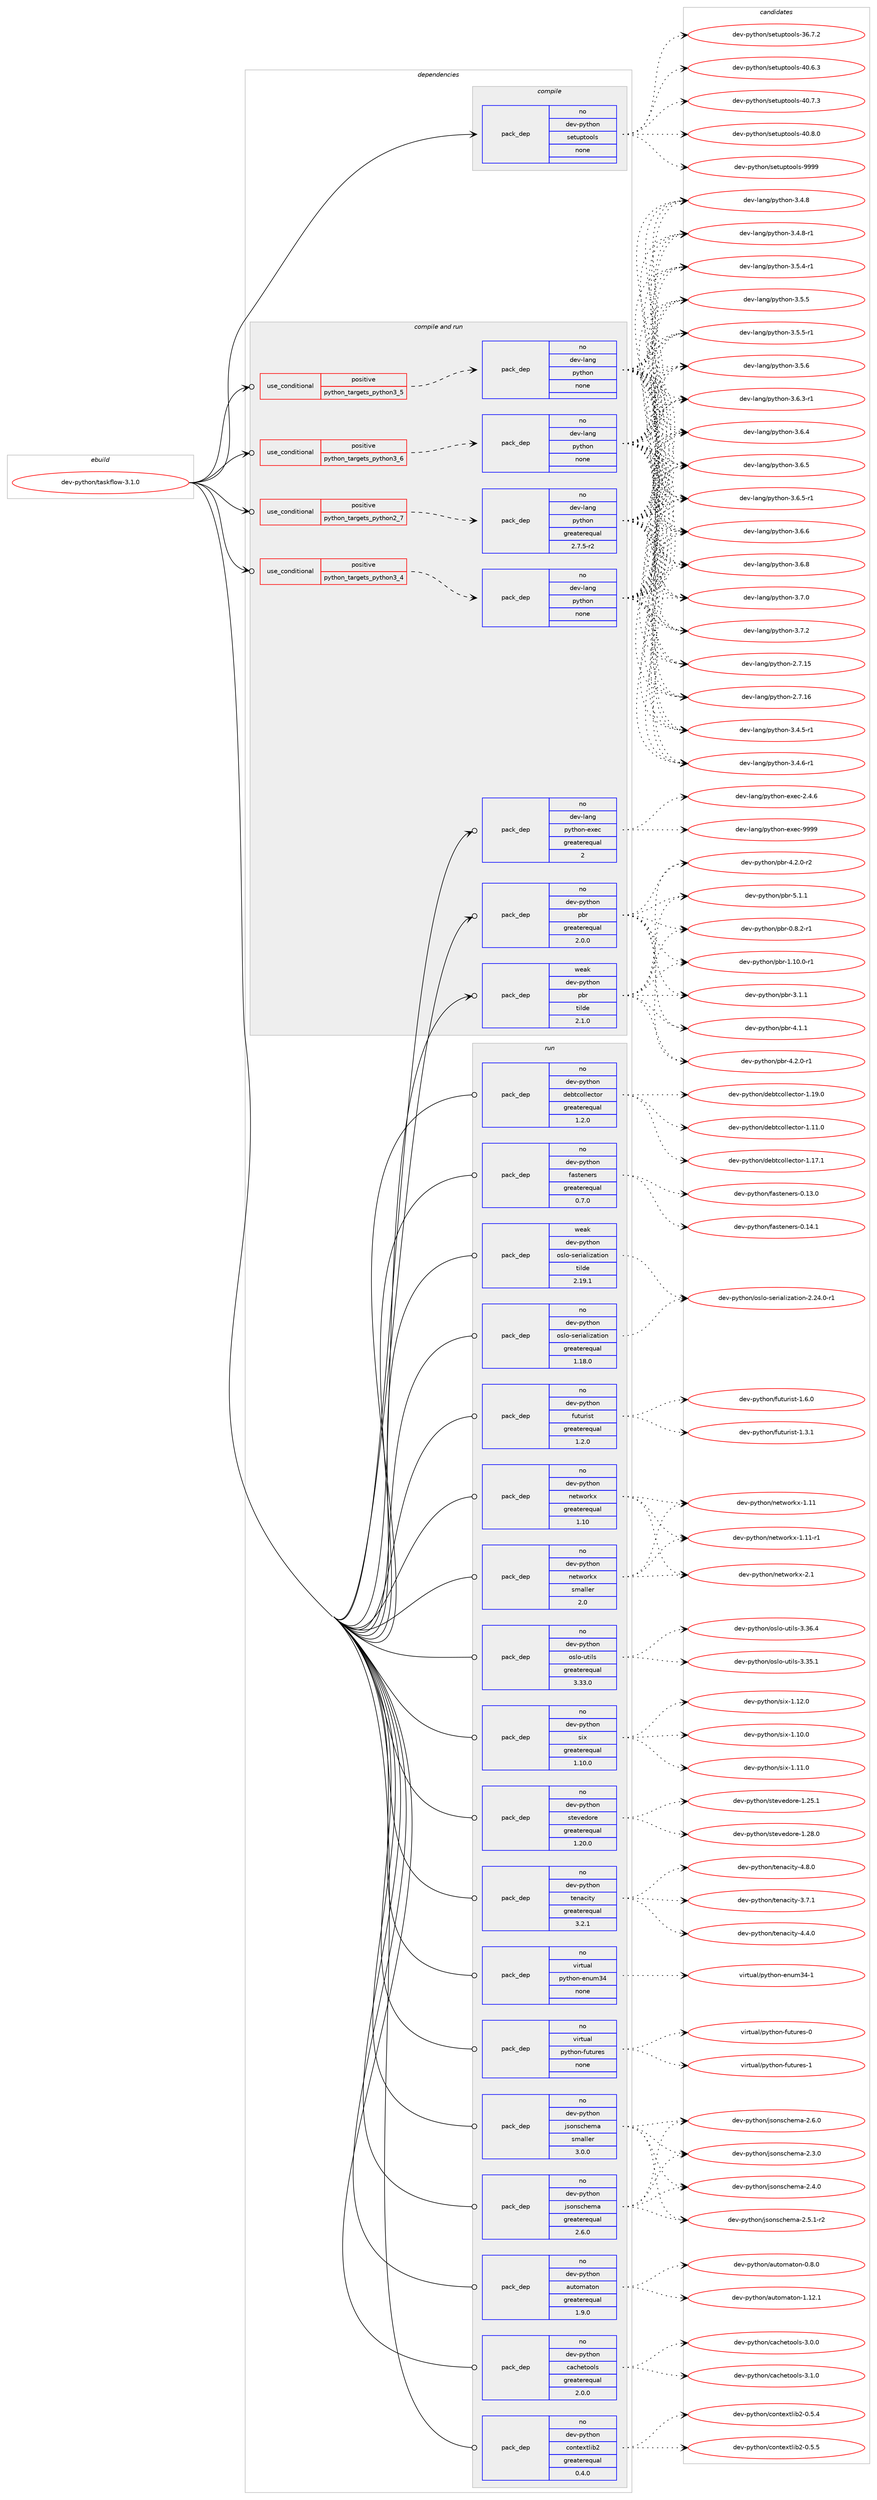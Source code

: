digraph prolog {

# *************
# Graph options
# *************

newrank=true;
concentrate=true;
compound=true;
graph [rankdir=LR,fontname=Helvetica,fontsize=10,ranksep=1.5];#, ranksep=2.5, nodesep=0.2];
edge  [arrowhead=vee];
node  [fontname=Helvetica,fontsize=10];

# **********
# The ebuild
# **********

subgraph cluster_leftcol {
color=gray;
rank=same;
label=<<i>ebuild</i>>;
id [label="dev-python/taskflow-3.1.0", color=red, width=4, href="../dev-python/taskflow-3.1.0.svg"];
}

# ****************
# The dependencies
# ****************

subgraph cluster_midcol {
color=gray;
label=<<i>dependencies</i>>;
subgraph cluster_compile {
fillcolor="#eeeeee";
style=filled;
label=<<i>compile</i>>;
subgraph pack1035110 {
dependency1444051 [label=<<TABLE BORDER="0" CELLBORDER="1" CELLSPACING="0" CELLPADDING="4" WIDTH="220"><TR><TD ROWSPAN="6" CELLPADDING="30">pack_dep</TD></TR><TR><TD WIDTH="110">no</TD></TR><TR><TD>dev-python</TD></TR><TR><TD>setuptools</TD></TR><TR><TD>none</TD></TR><TR><TD></TD></TR></TABLE>>, shape=none, color=blue];
}
id:e -> dependency1444051:w [weight=20,style="solid",arrowhead="vee"];
}
subgraph cluster_compileandrun {
fillcolor="#eeeeee";
style=filled;
label=<<i>compile and run</i>>;
subgraph cond385578 {
dependency1444052 [label=<<TABLE BORDER="0" CELLBORDER="1" CELLSPACING="0" CELLPADDING="4"><TR><TD ROWSPAN="3" CELLPADDING="10">use_conditional</TD></TR><TR><TD>positive</TD></TR><TR><TD>python_targets_python2_7</TD></TR></TABLE>>, shape=none, color=red];
subgraph pack1035111 {
dependency1444053 [label=<<TABLE BORDER="0" CELLBORDER="1" CELLSPACING="0" CELLPADDING="4" WIDTH="220"><TR><TD ROWSPAN="6" CELLPADDING="30">pack_dep</TD></TR><TR><TD WIDTH="110">no</TD></TR><TR><TD>dev-lang</TD></TR><TR><TD>python</TD></TR><TR><TD>greaterequal</TD></TR><TR><TD>2.7.5-r2</TD></TR></TABLE>>, shape=none, color=blue];
}
dependency1444052:e -> dependency1444053:w [weight=20,style="dashed",arrowhead="vee"];
}
id:e -> dependency1444052:w [weight=20,style="solid",arrowhead="odotvee"];
subgraph cond385579 {
dependency1444054 [label=<<TABLE BORDER="0" CELLBORDER="1" CELLSPACING="0" CELLPADDING="4"><TR><TD ROWSPAN="3" CELLPADDING="10">use_conditional</TD></TR><TR><TD>positive</TD></TR><TR><TD>python_targets_python3_4</TD></TR></TABLE>>, shape=none, color=red];
subgraph pack1035112 {
dependency1444055 [label=<<TABLE BORDER="0" CELLBORDER="1" CELLSPACING="0" CELLPADDING="4" WIDTH="220"><TR><TD ROWSPAN="6" CELLPADDING="30">pack_dep</TD></TR><TR><TD WIDTH="110">no</TD></TR><TR><TD>dev-lang</TD></TR><TR><TD>python</TD></TR><TR><TD>none</TD></TR><TR><TD></TD></TR></TABLE>>, shape=none, color=blue];
}
dependency1444054:e -> dependency1444055:w [weight=20,style="dashed",arrowhead="vee"];
}
id:e -> dependency1444054:w [weight=20,style="solid",arrowhead="odotvee"];
subgraph cond385580 {
dependency1444056 [label=<<TABLE BORDER="0" CELLBORDER="1" CELLSPACING="0" CELLPADDING="4"><TR><TD ROWSPAN="3" CELLPADDING="10">use_conditional</TD></TR><TR><TD>positive</TD></TR><TR><TD>python_targets_python3_5</TD></TR></TABLE>>, shape=none, color=red];
subgraph pack1035113 {
dependency1444057 [label=<<TABLE BORDER="0" CELLBORDER="1" CELLSPACING="0" CELLPADDING="4" WIDTH="220"><TR><TD ROWSPAN="6" CELLPADDING="30">pack_dep</TD></TR><TR><TD WIDTH="110">no</TD></TR><TR><TD>dev-lang</TD></TR><TR><TD>python</TD></TR><TR><TD>none</TD></TR><TR><TD></TD></TR></TABLE>>, shape=none, color=blue];
}
dependency1444056:e -> dependency1444057:w [weight=20,style="dashed",arrowhead="vee"];
}
id:e -> dependency1444056:w [weight=20,style="solid",arrowhead="odotvee"];
subgraph cond385581 {
dependency1444058 [label=<<TABLE BORDER="0" CELLBORDER="1" CELLSPACING="0" CELLPADDING="4"><TR><TD ROWSPAN="3" CELLPADDING="10">use_conditional</TD></TR><TR><TD>positive</TD></TR><TR><TD>python_targets_python3_6</TD></TR></TABLE>>, shape=none, color=red];
subgraph pack1035114 {
dependency1444059 [label=<<TABLE BORDER="0" CELLBORDER="1" CELLSPACING="0" CELLPADDING="4" WIDTH="220"><TR><TD ROWSPAN="6" CELLPADDING="30">pack_dep</TD></TR><TR><TD WIDTH="110">no</TD></TR><TR><TD>dev-lang</TD></TR><TR><TD>python</TD></TR><TR><TD>none</TD></TR><TR><TD></TD></TR></TABLE>>, shape=none, color=blue];
}
dependency1444058:e -> dependency1444059:w [weight=20,style="dashed",arrowhead="vee"];
}
id:e -> dependency1444058:w [weight=20,style="solid",arrowhead="odotvee"];
subgraph pack1035115 {
dependency1444060 [label=<<TABLE BORDER="0" CELLBORDER="1" CELLSPACING="0" CELLPADDING="4" WIDTH="220"><TR><TD ROWSPAN="6" CELLPADDING="30">pack_dep</TD></TR><TR><TD WIDTH="110">no</TD></TR><TR><TD>dev-lang</TD></TR><TR><TD>python-exec</TD></TR><TR><TD>greaterequal</TD></TR><TR><TD>2</TD></TR></TABLE>>, shape=none, color=blue];
}
id:e -> dependency1444060:w [weight=20,style="solid",arrowhead="odotvee"];
subgraph pack1035116 {
dependency1444061 [label=<<TABLE BORDER="0" CELLBORDER="1" CELLSPACING="0" CELLPADDING="4" WIDTH="220"><TR><TD ROWSPAN="6" CELLPADDING="30">pack_dep</TD></TR><TR><TD WIDTH="110">no</TD></TR><TR><TD>dev-python</TD></TR><TR><TD>pbr</TD></TR><TR><TD>greaterequal</TD></TR><TR><TD>2.0.0</TD></TR></TABLE>>, shape=none, color=blue];
}
id:e -> dependency1444061:w [weight=20,style="solid",arrowhead="odotvee"];
subgraph pack1035117 {
dependency1444062 [label=<<TABLE BORDER="0" CELLBORDER="1" CELLSPACING="0" CELLPADDING="4" WIDTH="220"><TR><TD ROWSPAN="6" CELLPADDING="30">pack_dep</TD></TR><TR><TD WIDTH="110">weak</TD></TR><TR><TD>dev-python</TD></TR><TR><TD>pbr</TD></TR><TR><TD>tilde</TD></TR><TR><TD>2.1.0</TD></TR></TABLE>>, shape=none, color=blue];
}
id:e -> dependency1444062:w [weight=20,style="solid",arrowhead="odotvee"];
}
subgraph cluster_run {
fillcolor="#eeeeee";
style=filled;
label=<<i>run</i>>;
subgraph pack1035118 {
dependency1444063 [label=<<TABLE BORDER="0" CELLBORDER="1" CELLSPACING="0" CELLPADDING="4" WIDTH="220"><TR><TD ROWSPAN="6" CELLPADDING="30">pack_dep</TD></TR><TR><TD WIDTH="110">no</TD></TR><TR><TD>dev-python</TD></TR><TR><TD>automaton</TD></TR><TR><TD>greaterequal</TD></TR><TR><TD>1.9.0</TD></TR></TABLE>>, shape=none, color=blue];
}
id:e -> dependency1444063:w [weight=20,style="solid",arrowhead="odot"];
subgraph pack1035119 {
dependency1444064 [label=<<TABLE BORDER="0" CELLBORDER="1" CELLSPACING="0" CELLPADDING="4" WIDTH="220"><TR><TD ROWSPAN="6" CELLPADDING="30">pack_dep</TD></TR><TR><TD WIDTH="110">no</TD></TR><TR><TD>dev-python</TD></TR><TR><TD>cachetools</TD></TR><TR><TD>greaterequal</TD></TR><TR><TD>2.0.0</TD></TR></TABLE>>, shape=none, color=blue];
}
id:e -> dependency1444064:w [weight=20,style="solid",arrowhead="odot"];
subgraph pack1035120 {
dependency1444065 [label=<<TABLE BORDER="0" CELLBORDER="1" CELLSPACING="0" CELLPADDING="4" WIDTH="220"><TR><TD ROWSPAN="6" CELLPADDING="30">pack_dep</TD></TR><TR><TD WIDTH="110">no</TD></TR><TR><TD>dev-python</TD></TR><TR><TD>contextlib2</TD></TR><TR><TD>greaterequal</TD></TR><TR><TD>0.4.0</TD></TR></TABLE>>, shape=none, color=blue];
}
id:e -> dependency1444065:w [weight=20,style="solid",arrowhead="odot"];
subgraph pack1035121 {
dependency1444066 [label=<<TABLE BORDER="0" CELLBORDER="1" CELLSPACING="0" CELLPADDING="4" WIDTH="220"><TR><TD ROWSPAN="6" CELLPADDING="30">pack_dep</TD></TR><TR><TD WIDTH="110">no</TD></TR><TR><TD>dev-python</TD></TR><TR><TD>debtcollector</TD></TR><TR><TD>greaterequal</TD></TR><TR><TD>1.2.0</TD></TR></TABLE>>, shape=none, color=blue];
}
id:e -> dependency1444066:w [weight=20,style="solid",arrowhead="odot"];
subgraph pack1035122 {
dependency1444067 [label=<<TABLE BORDER="0" CELLBORDER="1" CELLSPACING="0" CELLPADDING="4" WIDTH="220"><TR><TD ROWSPAN="6" CELLPADDING="30">pack_dep</TD></TR><TR><TD WIDTH="110">no</TD></TR><TR><TD>dev-python</TD></TR><TR><TD>fasteners</TD></TR><TR><TD>greaterequal</TD></TR><TR><TD>0.7.0</TD></TR></TABLE>>, shape=none, color=blue];
}
id:e -> dependency1444067:w [weight=20,style="solid",arrowhead="odot"];
subgraph pack1035123 {
dependency1444068 [label=<<TABLE BORDER="0" CELLBORDER="1" CELLSPACING="0" CELLPADDING="4" WIDTH="220"><TR><TD ROWSPAN="6" CELLPADDING="30">pack_dep</TD></TR><TR><TD WIDTH="110">no</TD></TR><TR><TD>dev-python</TD></TR><TR><TD>futurist</TD></TR><TR><TD>greaterequal</TD></TR><TR><TD>1.2.0</TD></TR></TABLE>>, shape=none, color=blue];
}
id:e -> dependency1444068:w [weight=20,style="solid",arrowhead="odot"];
subgraph pack1035124 {
dependency1444069 [label=<<TABLE BORDER="0" CELLBORDER="1" CELLSPACING="0" CELLPADDING="4" WIDTH="220"><TR><TD ROWSPAN="6" CELLPADDING="30">pack_dep</TD></TR><TR><TD WIDTH="110">no</TD></TR><TR><TD>dev-python</TD></TR><TR><TD>jsonschema</TD></TR><TR><TD>greaterequal</TD></TR><TR><TD>2.6.0</TD></TR></TABLE>>, shape=none, color=blue];
}
id:e -> dependency1444069:w [weight=20,style="solid",arrowhead="odot"];
subgraph pack1035125 {
dependency1444070 [label=<<TABLE BORDER="0" CELLBORDER="1" CELLSPACING="0" CELLPADDING="4" WIDTH="220"><TR><TD ROWSPAN="6" CELLPADDING="30">pack_dep</TD></TR><TR><TD WIDTH="110">no</TD></TR><TR><TD>dev-python</TD></TR><TR><TD>jsonschema</TD></TR><TR><TD>smaller</TD></TR><TR><TD>3.0.0</TD></TR></TABLE>>, shape=none, color=blue];
}
id:e -> dependency1444070:w [weight=20,style="solid",arrowhead="odot"];
subgraph pack1035126 {
dependency1444071 [label=<<TABLE BORDER="0" CELLBORDER="1" CELLSPACING="0" CELLPADDING="4" WIDTH="220"><TR><TD ROWSPAN="6" CELLPADDING="30">pack_dep</TD></TR><TR><TD WIDTH="110">no</TD></TR><TR><TD>dev-python</TD></TR><TR><TD>networkx</TD></TR><TR><TD>greaterequal</TD></TR><TR><TD>1.10</TD></TR></TABLE>>, shape=none, color=blue];
}
id:e -> dependency1444071:w [weight=20,style="solid",arrowhead="odot"];
subgraph pack1035127 {
dependency1444072 [label=<<TABLE BORDER="0" CELLBORDER="1" CELLSPACING="0" CELLPADDING="4" WIDTH="220"><TR><TD ROWSPAN="6" CELLPADDING="30">pack_dep</TD></TR><TR><TD WIDTH="110">no</TD></TR><TR><TD>dev-python</TD></TR><TR><TD>networkx</TD></TR><TR><TD>smaller</TD></TR><TR><TD>2.0</TD></TR></TABLE>>, shape=none, color=blue];
}
id:e -> dependency1444072:w [weight=20,style="solid",arrowhead="odot"];
subgraph pack1035128 {
dependency1444073 [label=<<TABLE BORDER="0" CELLBORDER="1" CELLSPACING="0" CELLPADDING="4" WIDTH="220"><TR><TD ROWSPAN="6" CELLPADDING="30">pack_dep</TD></TR><TR><TD WIDTH="110">no</TD></TR><TR><TD>dev-python</TD></TR><TR><TD>oslo-serialization</TD></TR><TR><TD>greaterequal</TD></TR><TR><TD>1.18.0</TD></TR></TABLE>>, shape=none, color=blue];
}
id:e -> dependency1444073:w [weight=20,style="solid",arrowhead="odot"];
subgraph pack1035129 {
dependency1444074 [label=<<TABLE BORDER="0" CELLBORDER="1" CELLSPACING="0" CELLPADDING="4" WIDTH="220"><TR><TD ROWSPAN="6" CELLPADDING="30">pack_dep</TD></TR><TR><TD WIDTH="110">no</TD></TR><TR><TD>dev-python</TD></TR><TR><TD>oslo-utils</TD></TR><TR><TD>greaterequal</TD></TR><TR><TD>3.33.0</TD></TR></TABLE>>, shape=none, color=blue];
}
id:e -> dependency1444074:w [weight=20,style="solid",arrowhead="odot"];
subgraph pack1035130 {
dependency1444075 [label=<<TABLE BORDER="0" CELLBORDER="1" CELLSPACING="0" CELLPADDING="4" WIDTH="220"><TR><TD ROWSPAN="6" CELLPADDING="30">pack_dep</TD></TR><TR><TD WIDTH="110">no</TD></TR><TR><TD>dev-python</TD></TR><TR><TD>six</TD></TR><TR><TD>greaterequal</TD></TR><TR><TD>1.10.0</TD></TR></TABLE>>, shape=none, color=blue];
}
id:e -> dependency1444075:w [weight=20,style="solid",arrowhead="odot"];
subgraph pack1035131 {
dependency1444076 [label=<<TABLE BORDER="0" CELLBORDER="1" CELLSPACING="0" CELLPADDING="4" WIDTH="220"><TR><TD ROWSPAN="6" CELLPADDING="30">pack_dep</TD></TR><TR><TD WIDTH="110">no</TD></TR><TR><TD>dev-python</TD></TR><TR><TD>stevedore</TD></TR><TR><TD>greaterequal</TD></TR><TR><TD>1.20.0</TD></TR></TABLE>>, shape=none, color=blue];
}
id:e -> dependency1444076:w [weight=20,style="solid",arrowhead="odot"];
subgraph pack1035132 {
dependency1444077 [label=<<TABLE BORDER="0" CELLBORDER="1" CELLSPACING="0" CELLPADDING="4" WIDTH="220"><TR><TD ROWSPAN="6" CELLPADDING="30">pack_dep</TD></TR><TR><TD WIDTH="110">no</TD></TR><TR><TD>dev-python</TD></TR><TR><TD>tenacity</TD></TR><TR><TD>greaterequal</TD></TR><TR><TD>3.2.1</TD></TR></TABLE>>, shape=none, color=blue];
}
id:e -> dependency1444077:w [weight=20,style="solid",arrowhead="odot"];
subgraph pack1035133 {
dependency1444078 [label=<<TABLE BORDER="0" CELLBORDER="1" CELLSPACING="0" CELLPADDING="4" WIDTH="220"><TR><TD ROWSPAN="6" CELLPADDING="30">pack_dep</TD></TR><TR><TD WIDTH="110">no</TD></TR><TR><TD>virtual</TD></TR><TR><TD>python-enum34</TD></TR><TR><TD>none</TD></TR><TR><TD></TD></TR></TABLE>>, shape=none, color=blue];
}
id:e -> dependency1444078:w [weight=20,style="solid",arrowhead="odot"];
subgraph pack1035134 {
dependency1444079 [label=<<TABLE BORDER="0" CELLBORDER="1" CELLSPACING="0" CELLPADDING="4" WIDTH="220"><TR><TD ROWSPAN="6" CELLPADDING="30">pack_dep</TD></TR><TR><TD WIDTH="110">no</TD></TR><TR><TD>virtual</TD></TR><TR><TD>python-futures</TD></TR><TR><TD>none</TD></TR><TR><TD></TD></TR></TABLE>>, shape=none, color=blue];
}
id:e -> dependency1444079:w [weight=20,style="solid",arrowhead="odot"];
subgraph pack1035135 {
dependency1444080 [label=<<TABLE BORDER="0" CELLBORDER="1" CELLSPACING="0" CELLPADDING="4" WIDTH="220"><TR><TD ROWSPAN="6" CELLPADDING="30">pack_dep</TD></TR><TR><TD WIDTH="110">weak</TD></TR><TR><TD>dev-python</TD></TR><TR><TD>oslo-serialization</TD></TR><TR><TD>tilde</TD></TR><TR><TD>2.19.1</TD></TR></TABLE>>, shape=none, color=blue];
}
id:e -> dependency1444080:w [weight=20,style="solid",arrowhead="odot"];
}
}

# **************
# The candidates
# **************

subgraph cluster_choices {
rank=same;
color=gray;
label=<<i>candidates</i>>;

subgraph choice1035110 {
color=black;
nodesep=1;
choice100101118451121211161041111104711510111611711211611111110811545515446554650 [label="dev-python/setuptools-36.7.2", color=red, width=4,href="../dev-python/setuptools-36.7.2.svg"];
choice100101118451121211161041111104711510111611711211611111110811545524846544651 [label="dev-python/setuptools-40.6.3", color=red, width=4,href="../dev-python/setuptools-40.6.3.svg"];
choice100101118451121211161041111104711510111611711211611111110811545524846554651 [label="dev-python/setuptools-40.7.3", color=red, width=4,href="../dev-python/setuptools-40.7.3.svg"];
choice100101118451121211161041111104711510111611711211611111110811545524846564648 [label="dev-python/setuptools-40.8.0", color=red, width=4,href="../dev-python/setuptools-40.8.0.svg"];
choice10010111845112121116104111110471151011161171121161111111081154557575757 [label="dev-python/setuptools-9999", color=red, width=4,href="../dev-python/setuptools-9999.svg"];
dependency1444051:e -> choice100101118451121211161041111104711510111611711211611111110811545515446554650:w [style=dotted,weight="100"];
dependency1444051:e -> choice100101118451121211161041111104711510111611711211611111110811545524846544651:w [style=dotted,weight="100"];
dependency1444051:e -> choice100101118451121211161041111104711510111611711211611111110811545524846554651:w [style=dotted,weight="100"];
dependency1444051:e -> choice100101118451121211161041111104711510111611711211611111110811545524846564648:w [style=dotted,weight="100"];
dependency1444051:e -> choice10010111845112121116104111110471151011161171121161111111081154557575757:w [style=dotted,weight="100"];
}
subgraph choice1035111 {
color=black;
nodesep=1;
choice10010111845108971101034711212111610411111045504655464953 [label="dev-lang/python-2.7.15", color=red, width=4,href="../dev-lang/python-2.7.15.svg"];
choice10010111845108971101034711212111610411111045504655464954 [label="dev-lang/python-2.7.16", color=red, width=4,href="../dev-lang/python-2.7.16.svg"];
choice1001011184510897110103471121211161041111104551465246534511449 [label="dev-lang/python-3.4.5-r1", color=red, width=4,href="../dev-lang/python-3.4.5-r1.svg"];
choice1001011184510897110103471121211161041111104551465246544511449 [label="dev-lang/python-3.4.6-r1", color=red, width=4,href="../dev-lang/python-3.4.6-r1.svg"];
choice100101118451089711010347112121116104111110455146524656 [label="dev-lang/python-3.4.8", color=red, width=4,href="../dev-lang/python-3.4.8.svg"];
choice1001011184510897110103471121211161041111104551465246564511449 [label="dev-lang/python-3.4.8-r1", color=red, width=4,href="../dev-lang/python-3.4.8-r1.svg"];
choice1001011184510897110103471121211161041111104551465346524511449 [label="dev-lang/python-3.5.4-r1", color=red, width=4,href="../dev-lang/python-3.5.4-r1.svg"];
choice100101118451089711010347112121116104111110455146534653 [label="dev-lang/python-3.5.5", color=red, width=4,href="../dev-lang/python-3.5.5.svg"];
choice1001011184510897110103471121211161041111104551465346534511449 [label="dev-lang/python-3.5.5-r1", color=red, width=4,href="../dev-lang/python-3.5.5-r1.svg"];
choice100101118451089711010347112121116104111110455146534654 [label="dev-lang/python-3.5.6", color=red, width=4,href="../dev-lang/python-3.5.6.svg"];
choice1001011184510897110103471121211161041111104551465446514511449 [label="dev-lang/python-3.6.3-r1", color=red, width=4,href="../dev-lang/python-3.6.3-r1.svg"];
choice100101118451089711010347112121116104111110455146544652 [label="dev-lang/python-3.6.4", color=red, width=4,href="../dev-lang/python-3.6.4.svg"];
choice100101118451089711010347112121116104111110455146544653 [label="dev-lang/python-3.6.5", color=red, width=4,href="../dev-lang/python-3.6.5.svg"];
choice1001011184510897110103471121211161041111104551465446534511449 [label="dev-lang/python-3.6.5-r1", color=red, width=4,href="../dev-lang/python-3.6.5-r1.svg"];
choice100101118451089711010347112121116104111110455146544654 [label="dev-lang/python-3.6.6", color=red, width=4,href="../dev-lang/python-3.6.6.svg"];
choice100101118451089711010347112121116104111110455146544656 [label="dev-lang/python-3.6.8", color=red, width=4,href="../dev-lang/python-3.6.8.svg"];
choice100101118451089711010347112121116104111110455146554648 [label="dev-lang/python-3.7.0", color=red, width=4,href="../dev-lang/python-3.7.0.svg"];
choice100101118451089711010347112121116104111110455146554650 [label="dev-lang/python-3.7.2", color=red, width=4,href="../dev-lang/python-3.7.2.svg"];
dependency1444053:e -> choice10010111845108971101034711212111610411111045504655464953:w [style=dotted,weight="100"];
dependency1444053:e -> choice10010111845108971101034711212111610411111045504655464954:w [style=dotted,weight="100"];
dependency1444053:e -> choice1001011184510897110103471121211161041111104551465246534511449:w [style=dotted,weight="100"];
dependency1444053:e -> choice1001011184510897110103471121211161041111104551465246544511449:w [style=dotted,weight="100"];
dependency1444053:e -> choice100101118451089711010347112121116104111110455146524656:w [style=dotted,weight="100"];
dependency1444053:e -> choice1001011184510897110103471121211161041111104551465246564511449:w [style=dotted,weight="100"];
dependency1444053:e -> choice1001011184510897110103471121211161041111104551465346524511449:w [style=dotted,weight="100"];
dependency1444053:e -> choice100101118451089711010347112121116104111110455146534653:w [style=dotted,weight="100"];
dependency1444053:e -> choice1001011184510897110103471121211161041111104551465346534511449:w [style=dotted,weight="100"];
dependency1444053:e -> choice100101118451089711010347112121116104111110455146534654:w [style=dotted,weight="100"];
dependency1444053:e -> choice1001011184510897110103471121211161041111104551465446514511449:w [style=dotted,weight="100"];
dependency1444053:e -> choice100101118451089711010347112121116104111110455146544652:w [style=dotted,weight="100"];
dependency1444053:e -> choice100101118451089711010347112121116104111110455146544653:w [style=dotted,weight="100"];
dependency1444053:e -> choice1001011184510897110103471121211161041111104551465446534511449:w [style=dotted,weight="100"];
dependency1444053:e -> choice100101118451089711010347112121116104111110455146544654:w [style=dotted,weight="100"];
dependency1444053:e -> choice100101118451089711010347112121116104111110455146544656:w [style=dotted,weight="100"];
dependency1444053:e -> choice100101118451089711010347112121116104111110455146554648:w [style=dotted,weight="100"];
dependency1444053:e -> choice100101118451089711010347112121116104111110455146554650:w [style=dotted,weight="100"];
}
subgraph choice1035112 {
color=black;
nodesep=1;
choice10010111845108971101034711212111610411111045504655464953 [label="dev-lang/python-2.7.15", color=red, width=4,href="../dev-lang/python-2.7.15.svg"];
choice10010111845108971101034711212111610411111045504655464954 [label="dev-lang/python-2.7.16", color=red, width=4,href="../dev-lang/python-2.7.16.svg"];
choice1001011184510897110103471121211161041111104551465246534511449 [label="dev-lang/python-3.4.5-r1", color=red, width=4,href="../dev-lang/python-3.4.5-r1.svg"];
choice1001011184510897110103471121211161041111104551465246544511449 [label="dev-lang/python-3.4.6-r1", color=red, width=4,href="../dev-lang/python-3.4.6-r1.svg"];
choice100101118451089711010347112121116104111110455146524656 [label="dev-lang/python-3.4.8", color=red, width=4,href="../dev-lang/python-3.4.8.svg"];
choice1001011184510897110103471121211161041111104551465246564511449 [label="dev-lang/python-3.4.8-r1", color=red, width=4,href="../dev-lang/python-3.4.8-r1.svg"];
choice1001011184510897110103471121211161041111104551465346524511449 [label="dev-lang/python-3.5.4-r1", color=red, width=4,href="../dev-lang/python-3.5.4-r1.svg"];
choice100101118451089711010347112121116104111110455146534653 [label="dev-lang/python-3.5.5", color=red, width=4,href="../dev-lang/python-3.5.5.svg"];
choice1001011184510897110103471121211161041111104551465346534511449 [label="dev-lang/python-3.5.5-r1", color=red, width=4,href="../dev-lang/python-3.5.5-r1.svg"];
choice100101118451089711010347112121116104111110455146534654 [label="dev-lang/python-3.5.6", color=red, width=4,href="../dev-lang/python-3.5.6.svg"];
choice1001011184510897110103471121211161041111104551465446514511449 [label="dev-lang/python-3.6.3-r1", color=red, width=4,href="../dev-lang/python-3.6.3-r1.svg"];
choice100101118451089711010347112121116104111110455146544652 [label="dev-lang/python-3.6.4", color=red, width=4,href="../dev-lang/python-3.6.4.svg"];
choice100101118451089711010347112121116104111110455146544653 [label="dev-lang/python-3.6.5", color=red, width=4,href="../dev-lang/python-3.6.5.svg"];
choice1001011184510897110103471121211161041111104551465446534511449 [label="dev-lang/python-3.6.5-r1", color=red, width=4,href="../dev-lang/python-3.6.5-r1.svg"];
choice100101118451089711010347112121116104111110455146544654 [label="dev-lang/python-3.6.6", color=red, width=4,href="../dev-lang/python-3.6.6.svg"];
choice100101118451089711010347112121116104111110455146544656 [label="dev-lang/python-3.6.8", color=red, width=4,href="../dev-lang/python-3.6.8.svg"];
choice100101118451089711010347112121116104111110455146554648 [label="dev-lang/python-3.7.0", color=red, width=4,href="../dev-lang/python-3.7.0.svg"];
choice100101118451089711010347112121116104111110455146554650 [label="dev-lang/python-3.7.2", color=red, width=4,href="../dev-lang/python-3.7.2.svg"];
dependency1444055:e -> choice10010111845108971101034711212111610411111045504655464953:w [style=dotted,weight="100"];
dependency1444055:e -> choice10010111845108971101034711212111610411111045504655464954:w [style=dotted,weight="100"];
dependency1444055:e -> choice1001011184510897110103471121211161041111104551465246534511449:w [style=dotted,weight="100"];
dependency1444055:e -> choice1001011184510897110103471121211161041111104551465246544511449:w [style=dotted,weight="100"];
dependency1444055:e -> choice100101118451089711010347112121116104111110455146524656:w [style=dotted,weight="100"];
dependency1444055:e -> choice1001011184510897110103471121211161041111104551465246564511449:w [style=dotted,weight="100"];
dependency1444055:e -> choice1001011184510897110103471121211161041111104551465346524511449:w [style=dotted,weight="100"];
dependency1444055:e -> choice100101118451089711010347112121116104111110455146534653:w [style=dotted,weight="100"];
dependency1444055:e -> choice1001011184510897110103471121211161041111104551465346534511449:w [style=dotted,weight="100"];
dependency1444055:e -> choice100101118451089711010347112121116104111110455146534654:w [style=dotted,weight="100"];
dependency1444055:e -> choice1001011184510897110103471121211161041111104551465446514511449:w [style=dotted,weight="100"];
dependency1444055:e -> choice100101118451089711010347112121116104111110455146544652:w [style=dotted,weight="100"];
dependency1444055:e -> choice100101118451089711010347112121116104111110455146544653:w [style=dotted,weight="100"];
dependency1444055:e -> choice1001011184510897110103471121211161041111104551465446534511449:w [style=dotted,weight="100"];
dependency1444055:e -> choice100101118451089711010347112121116104111110455146544654:w [style=dotted,weight="100"];
dependency1444055:e -> choice100101118451089711010347112121116104111110455146544656:w [style=dotted,weight="100"];
dependency1444055:e -> choice100101118451089711010347112121116104111110455146554648:w [style=dotted,weight="100"];
dependency1444055:e -> choice100101118451089711010347112121116104111110455146554650:w [style=dotted,weight="100"];
}
subgraph choice1035113 {
color=black;
nodesep=1;
choice10010111845108971101034711212111610411111045504655464953 [label="dev-lang/python-2.7.15", color=red, width=4,href="../dev-lang/python-2.7.15.svg"];
choice10010111845108971101034711212111610411111045504655464954 [label="dev-lang/python-2.7.16", color=red, width=4,href="../dev-lang/python-2.7.16.svg"];
choice1001011184510897110103471121211161041111104551465246534511449 [label="dev-lang/python-3.4.5-r1", color=red, width=4,href="../dev-lang/python-3.4.5-r1.svg"];
choice1001011184510897110103471121211161041111104551465246544511449 [label="dev-lang/python-3.4.6-r1", color=red, width=4,href="../dev-lang/python-3.4.6-r1.svg"];
choice100101118451089711010347112121116104111110455146524656 [label="dev-lang/python-3.4.8", color=red, width=4,href="../dev-lang/python-3.4.8.svg"];
choice1001011184510897110103471121211161041111104551465246564511449 [label="dev-lang/python-3.4.8-r1", color=red, width=4,href="../dev-lang/python-3.4.8-r1.svg"];
choice1001011184510897110103471121211161041111104551465346524511449 [label="dev-lang/python-3.5.4-r1", color=red, width=4,href="../dev-lang/python-3.5.4-r1.svg"];
choice100101118451089711010347112121116104111110455146534653 [label="dev-lang/python-3.5.5", color=red, width=4,href="../dev-lang/python-3.5.5.svg"];
choice1001011184510897110103471121211161041111104551465346534511449 [label="dev-lang/python-3.5.5-r1", color=red, width=4,href="../dev-lang/python-3.5.5-r1.svg"];
choice100101118451089711010347112121116104111110455146534654 [label="dev-lang/python-3.5.6", color=red, width=4,href="../dev-lang/python-3.5.6.svg"];
choice1001011184510897110103471121211161041111104551465446514511449 [label="dev-lang/python-3.6.3-r1", color=red, width=4,href="../dev-lang/python-3.6.3-r1.svg"];
choice100101118451089711010347112121116104111110455146544652 [label="dev-lang/python-3.6.4", color=red, width=4,href="../dev-lang/python-3.6.4.svg"];
choice100101118451089711010347112121116104111110455146544653 [label="dev-lang/python-3.6.5", color=red, width=4,href="../dev-lang/python-3.6.5.svg"];
choice1001011184510897110103471121211161041111104551465446534511449 [label="dev-lang/python-3.6.5-r1", color=red, width=4,href="../dev-lang/python-3.6.5-r1.svg"];
choice100101118451089711010347112121116104111110455146544654 [label="dev-lang/python-3.6.6", color=red, width=4,href="../dev-lang/python-3.6.6.svg"];
choice100101118451089711010347112121116104111110455146544656 [label="dev-lang/python-3.6.8", color=red, width=4,href="../dev-lang/python-3.6.8.svg"];
choice100101118451089711010347112121116104111110455146554648 [label="dev-lang/python-3.7.0", color=red, width=4,href="../dev-lang/python-3.7.0.svg"];
choice100101118451089711010347112121116104111110455146554650 [label="dev-lang/python-3.7.2", color=red, width=4,href="../dev-lang/python-3.7.2.svg"];
dependency1444057:e -> choice10010111845108971101034711212111610411111045504655464953:w [style=dotted,weight="100"];
dependency1444057:e -> choice10010111845108971101034711212111610411111045504655464954:w [style=dotted,weight="100"];
dependency1444057:e -> choice1001011184510897110103471121211161041111104551465246534511449:w [style=dotted,weight="100"];
dependency1444057:e -> choice1001011184510897110103471121211161041111104551465246544511449:w [style=dotted,weight="100"];
dependency1444057:e -> choice100101118451089711010347112121116104111110455146524656:w [style=dotted,weight="100"];
dependency1444057:e -> choice1001011184510897110103471121211161041111104551465246564511449:w [style=dotted,weight="100"];
dependency1444057:e -> choice1001011184510897110103471121211161041111104551465346524511449:w [style=dotted,weight="100"];
dependency1444057:e -> choice100101118451089711010347112121116104111110455146534653:w [style=dotted,weight="100"];
dependency1444057:e -> choice1001011184510897110103471121211161041111104551465346534511449:w [style=dotted,weight="100"];
dependency1444057:e -> choice100101118451089711010347112121116104111110455146534654:w [style=dotted,weight="100"];
dependency1444057:e -> choice1001011184510897110103471121211161041111104551465446514511449:w [style=dotted,weight="100"];
dependency1444057:e -> choice100101118451089711010347112121116104111110455146544652:w [style=dotted,weight="100"];
dependency1444057:e -> choice100101118451089711010347112121116104111110455146544653:w [style=dotted,weight="100"];
dependency1444057:e -> choice1001011184510897110103471121211161041111104551465446534511449:w [style=dotted,weight="100"];
dependency1444057:e -> choice100101118451089711010347112121116104111110455146544654:w [style=dotted,weight="100"];
dependency1444057:e -> choice100101118451089711010347112121116104111110455146544656:w [style=dotted,weight="100"];
dependency1444057:e -> choice100101118451089711010347112121116104111110455146554648:w [style=dotted,weight="100"];
dependency1444057:e -> choice100101118451089711010347112121116104111110455146554650:w [style=dotted,weight="100"];
}
subgraph choice1035114 {
color=black;
nodesep=1;
choice10010111845108971101034711212111610411111045504655464953 [label="dev-lang/python-2.7.15", color=red, width=4,href="../dev-lang/python-2.7.15.svg"];
choice10010111845108971101034711212111610411111045504655464954 [label="dev-lang/python-2.7.16", color=red, width=4,href="../dev-lang/python-2.7.16.svg"];
choice1001011184510897110103471121211161041111104551465246534511449 [label="dev-lang/python-3.4.5-r1", color=red, width=4,href="../dev-lang/python-3.4.5-r1.svg"];
choice1001011184510897110103471121211161041111104551465246544511449 [label="dev-lang/python-3.4.6-r1", color=red, width=4,href="../dev-lang/python-3.4.6-r1.svg"];
choice100101118451089711010347112121116104111110455146524656 [label="dev-lang/python-3.4.8", color=red, width=4,href="../dev-lang/python-3.4.8.svg"];
choice1001011184510897110103471121211161041111104551465246564511449 [label="dev-lang/python-3.4.8-r1", color=red, width=4,href="../dev-lang/python-3.4.8-r1.svg"];
choice1001011184510897110103471121211161041111104551465346524511449 [label="dev-lang/python-3.5.4-r1", color=red, width=4,href="../dev-lang/python-3.5.4-r1.svg"];
choice100101118451089711010347112121116104111110455146534653 [label="dev-lang/python-3.5.5", color=red, width=4,href="../dev-lang/python-3.5.5.svg"];
choice1001011184510897110103471121211161041111104551465346534511449 [label="dev-lang/python-3.5.5-r1", color=red, width=4,href="../dev-lang/python-3.5.5-r1.svg"];
choice100101118451089711010347112121116104111110455146534654 [label="dev-lang/python-3.5.6", color=red, width=4,href="../dev-lang/python-3.5.6.svg"];
choice1001011184510897110103471121211161041111104551465446514511449 [label="dev-lang/python-3.6.3-r1", color=red, width=4,href="../dev-lang/python-3.6.3-r1.svg"];
choice100101118451089711010347112121116104111110455146544652 [label="dev-lang/python-3.6.4", color=red, width=4,href="../dev-lang/python-3.6.4.svg"];
choice100101118451089711010347112121116104111110455146544653 [label="dev-lang/python-3.6.5", color=red, width=4,href="../dev-lang/python-3.6.5.svg"];
choice1001011184510897110103471121211161041111104551465446534511449 [label="dev-lang/python-3.6.5-r1", color=red, width=4,href="../dev-lang/python-3.6.5-r1.svg"];
choice100101118451089711010347112121116104111110455146544654 [label="dev-lang/python-3.6.6", color=red, width=4,href="../dev-lang/python-3.6.6.svg"];
choice100101118451089711010347112121116104111110455146544656 [label="dev-lang/python-3.6.8", color=red, width=4,href="../dev-lang/python-3.6.8.svg"];
choice100101118451089711010347112121116104111110455146554648 [label="dev-lang/python-3.7.0", color=red, width=4,href="../dev-lang/python-3.7.0.svg"];
choice100101118451089711010347112121116104111110455146554650 [label="dev-lang/python-3.7.2", color=red, width=4,href="../dev-lang/python-3.7.2.svg"];
dependency1444059:e -> choice10010111845108971101034711212111610411111045504655464953:w [style=dotted,weight="100"];
dependency1444059:e -> choice10010111845108971101034711212111610411111045504655464954:w [style=dotted,weight="100"];
dependency1444059:e -> choice1001011184510897110103471121211161041111104551465246534511449:w [style=dotted,weight="100"];
dependency1444059:e -> choice1001011184510897110103471121211161041111104551465246544511449:w [style=dotted,weight="100"];
dependency1444059:e -> choice100101118451089711010347112121116104111110455146524656:w [style=dotted,weight="100"];
dependency1444059:e -> choice1001011184510897110103471121211161041111104551465246564511449:w [style=dotted,weight="100"];
dependency1444059:e -> choice1001011184510897110103471121211161041111104551465346524511449:w [style=dotted,weight="100"];
dependency1444059:e -> choice100101118451089711010347112121116104111110455146534653:w [style=dotted,weight="100"];
dependency1444059:e -> choice1001011184510897110103471121211161041111104551465346534511449:w [style=dotted,weight="100"];
dependency1444059:e -> choice100101118451089711010347112121116104111110455146534654:w [style=dotted,weight="100"];
dependency1444059:e -> choice1001011184510897110103471121211161041111104551465446514511449:w [style=dotted,weight="100"];
dependency1444059:e -> choice100101118451089711010347112121116104111110455146544652:w [style=dotted,weight="100"];
dependency1444059:e -> choice100101118451089711010347112121116104111110455146544653:w [style=dotted,weight="100"];
dependency1444059:e -> choice1001011184510897110103471121211161041111104551465446534511449:w [style=dotted,weight="100"];
dependency1444059:e -> choice100101118451089711010347112121116104111110455146544654:w [style=dotted,weight="100"];
dependency1444059:e -> choice100101118451089711010347112121116104111110455146544656:w [style=dotted,weight="100"];
dependency1444059:e -> choice100101118451089711010347112121116104111110455146554648:w [style=dotted,weight="100"];
dependency1444059:e -> choice100101118451089711010347112121116104111110455146554650:w [style=dotted,weight="100"];
}
subgraph choice1035115 {
color=black;
nodesep=1;
choice1001011184510897110103471121211161041111104510112010199455046524654 [label="dev-lang/python-exec-2.4.6", color=red, width=4,href="../dev-lang/python-exec-2.4.6.svg"];
choice10010111845108971101034711212111610411111045101120101994557575757 [label="dev-lang/python-exec-9999", color=red, width=4,href="../dev-lang/python-exec-9999.svg"];
dependency1444060:e -> choice1001011184510897110103471121211161041111104510112010199455046524654:w [style=dotted,weight="100"];
dependency1444060:e -> choice10010111845108971101034711212111610411111045101120101994557575757:w [style=dotted,weight="100"];
}
subgraph choice1035116 {
color=black;
nodesep=1;
choice1001011184511212111610411111047112981144548465646504511449 [label="dev-python/pbr-0.8.2-r1", color=red, width=4,href="../dev-python/pbr-0.8.2-r1.svg"];
choice100101118451121211161041111104711298114454946494846484511449 [label="dev-python/pbr-1.10.0-r1", color=red, width=4,href="../dev-python/pbr-1.10.0-r1.svg"];
choice100101118451121211161041111104711298114455146494649 [label="dev-python/pbr-3.1.1", color=red, width=4,href="../dev-python/pbr-3.1.1.svg"];
choice100101118451121211161041111104711298114455246494649 [label="dev-python/pbr-4.1.1", color=red, width=4,href="../dev-python/pbr-4.1.1.svg"];
choice1001011184511212111610411111047112981144552465046484511449 [label="dev-python/pbr-4.2.0-r1", color=red, width=4,href="../dev-python/pbr-4.2.0-r1.svg"];
choice1001011184511212111610411111047112981144552465046484511450 [label="dev-python/pbr-4.2.0-r2", color=red, width=4,href="../dev-python/pbr-4.2.0-r2.svg"];
choice100101118451121211161041111104711298114455346494649 [label="dev-python/pbr-5.1.1", color=red, width=4,href="../dev-python/pbr-5.1.1.svg"];
dependency1444061:e -> choice1001011184511212111610411111047112981144548465646504511449:w [style=dotted,weight="100"];
dependency1444061:e -> choice100101118451121211161041111104711298114454946494846484511449:w [style=dotted,weight="100"];
dependency1444061:e -> choice100101118451121211161041111104711298114455146494649:w [style=dotted,weight="100"];
dependency1444061:e -> choice100101118451121211161041111104711298114455246494649:w [style=dotted,weight="100"];
dependency1444061:e -> choice1001011184511212111610411111047112981144552465046484511449:w [style=dotted,weight="100"];
dependency1444061:e -> choice1001011184511212111610411111047112981144552465046484511450:w [style=dotted,weight="100"];
dependency1444061:e -> choice100101118451121211161041111104711298114455346494649:w [style=dotted,weight="100"];
}
subgraph choice1035117 {
color=black;
nodesep=1;
choice1001011184511212111610411111047112981144548465646504511449 [label="dev-python/pbr-0.8.2-r1", color=red, width=4,href="../dev-python/pbr-0.8.2-r1.svg"];
choice100101118451121211161041111104711298114454946494846484511449 [label="dev-python/pbr-1.10.0-r1", color=red, width=4,href="../dev-python/pbr-1.10.0-r1.svg"];
choice100101118451121211161041111104711298114455146494649 [label="dev-python/pbr-3.1.1", color=red, width=4,href="../dev-python/pbr-3.1.1.svg"];
choice100101118451121211161041111104711298114455246494649 [label="dev-python/pbr-4.1.1", color=red, width=4,href="../dev-python/pbr-4.1.1.svg"];
choice1001011184511212111610411111047112981144552465046484511449 [label="dev-python/pbr-4.2.0-r1", color=red, width=4,href="../dev-python/pbr-4.2.0-r1.svg"];
choice1001011184511212111610411111047112981144552465046484511450 [label="dev-python/pbr-4.2.0-r2", color=red, width=4,href="../dev-python/pbr-4.2.0-r2.svg"];
choice100101118451121211161041111104711298114455346494649 [label="dev-python/pbr-5.1.1", color=red, width=4,href="../dev-python/pbr-5.1.1.svg"];
dependency1444062:e -> choice1001011184511212111610411111047112981144548465646504511449:w [style=dotted,weight="100"];
dependency1444062:e -> choice100101118451121211161041111104711298114454946494846484511449:w [style=dotted,weight="100"];
dependency1444062:e -> choice100101118451121211161041111104711298114455146494649:w [style=dotted,weight="100"];
dependency1444062:e -> choice100101118451121211161041111104711298114455246494649:w [style=dotted,weight="100"];
dependency1444062:e -> choice1001011184511212111610411111047112981144552465046484511449:w [style=dotted,weight="100"];
dependency1444062:e -> choice1001011184511212111610411111047112981144552465046484511450:w [style=dotted,weight="100"];
dependency1444062:e -> choice100101118451121211161041111104711298114455346494649:w [style=dotted,weight="100"];
}
subgraph choice1035118 {
color=black;
nodesep=1;
choice10010111845112121116104111110479711711611110997116111110454846564648 [label="dev-python/automaton-0.8.0", color=red, width=4,href="../dev-python/automaton-0.8.0.svg"];
choice1001011184511212111610411111047971171161111099711611111045494649504649 [label="dev-python/automaton-1.12.1", color=red, width=4,href="../dev-python/automaton-1.12.1.svg"];
dependency1444063:e -> choice10010111845112121116104111110479711711611110997116111110454846564648:w [style=dotted,weight="100"];
dependency1444063:e -> choice1001011184511212111610411111047971171161111099711611111045494649504649:w [style=dotted,weight="100"];
}
subgraph choice1035119 {
color=black;
nodesep=1;
choice1001011184511212111610411111047999799104101116111111108115455146484648 [label="dev-python/cachetools-3.0.0", color=red, width=4,href="../dev-python/cachetools-3.0.0.svg"];
choice1001011184511212111610411111047999799104101116111111108115455146494648 [label="dev-python/cachetools-3.1.0", color=red, width=4,href="../dev-python/cachetools-3.1.0.svg"];
dependency1444064:e -> choice1001011184511212111610411111047999799104101116111111108115455146484648:w [style=dotted,weight="100"];
dependency1444064:e -> choice1001011184511212111610411111047999799104101116111111108115455146494648:w [style=dotted,weight="100"];
}
subgraph choice1035120 {
color=black;
nodesep=1;
choice1001011184511212111610411111047991111101161011201161081059850454846534652 [label="dev-python/contextlib2-0.5.4", color=red, width=4,href="../dev-python/contextlib2-0.5.4.svg"];
choice1001011184511212111610411111047991111101161011201161081059850454846534653 [label="dev-python/contextlib2-0.5.5", color=red, width=4,href="../dev-python/contextlib2-0.5.5.svg"];
dependency1444065:e -> choice1001011184511212111610411111047991111101161011201161081059850454846534652:w [style=dotted,weight="100"];
dependency1444065:e -> choice1001011184511212111610411111047991111101161011201161081059850454846534653:w [style=dotted,weight="100"];
}
subgraph choice1035121 {
color=black;
nodesep=1;
choice100101118451121211161041111104710010198116991111081081019911611111445494649494648 [label="dev-python/debtcollector-1.11.0", color=red, width=4,href="../dev-python/debtcollector-1.11.0.svg"];
choice100101118451121211161041111104710010198116991111081081019911611111445494649554649 [label="dev-python/debtcollector-1.17.1", color=red, width=4,href="../dev-python/debtcollector-1.17.1.svg"];
choice100101118451121211161041111104710010198116991111081081019911611111445494649574648 [label="dev-python/debtcollector-1.19.0", color=red, width=4,href="../dev-python/debtcollector-1.19.0.svg"];
dependency1444066:e -> choice100101118451121211161041111104710010198116991111081081019911611111445494649494648:w [style=dotted,weight="100"];
dependency1444066:e -> choice100101118451121211161041111104710010198116991111081081019911611111445494649554649:w [style=dotted,weight="100"];
dependency1444066:e -> choice100101118451121211161041111104710010198116991111081081019911611111445494649574648:w [style=dotted,weight="100"];
}
subgraph choice1035122 {
color=black;
nodesep=1;
choice10010111845112121116104111110471029711511610111010111411545484649514648 [label="dev-python/fasteners-0.13.0", color=red, width=4,href="../dev-python/fasteners-0.13.0.svg"];
choice10010111845112121116104111110471029711511610111010111411545484649524649 [label="dev-python/fasteners-0.14.1", color=red, width=4,href="../dev-python/fasteners-0.14.1.svg"];
dependency1444067:e -> choice10010111845112121116104111110471029711511610111010111411545484649514648:w [style=dotted,weight="100"];
dependency1444067:e -> choice10010111845112121116104111110471029711511610111010111411545484649524649:w [style=dotted,weight="100"];
}
subgraph choice1035123 {
color=black;
nodesep=1;
choice1001011184511212111610411111047102117116117114105115116454946514649 [label="dev-python/futurist-1.3.1", color=red, width=4,href="../dev-python/futurist-1.3.1.svg"];
choice1001011184511212111610411111047102117116117114105115116454946544648 [label="dev-python/futurist-1.6.0", color=red, width=4,href="../dev-python/futurist-1.6.0.svg"];
dependency1444068:e -> choice1001011184511212111610411111047102117116117114105115116454946514649:w [style=dotted,weight="100"];
dependency1444068:e -> choice1001011184511212111610411111047102117116117114105115116454946544648:w [style=dotted,weight="100"];
}
subgraph choice1035124 {
color=black;
nodesep=1;
choice10010111845112121116104111110471061151111101159910410110997455046514648 [label="dev-python/jsonschema-2.3.0", color=red, width=4,href="../dev-python/jsonschema-2.3.0.svg"];
choice10010111845112121116104111110471061151111101159910410110997455046524648 [label="dev-python/jsonschema-2.4.0", color=red, width=4,href="../dev-python/jsonschema-2.4.0.svg"];
choice100101118451121211161041111104710611511111011599104101109974550465346494511450 [label="dev-python/jsonschema-2.5.1-r2", color=red, width=4,href="../dev-python/jsonschema-2.5.1-r2.svg"];
choice10010111845112121116104111110471061151111101159910410110997455046544648 [label="dev-python/jsonschema-2.6.0", color=red, width=4,href="../dev-python/jsonschema-2.6.0.svg"];
dependency1444069:e -> choice10010111845112121116104111110471061151111101159910410110997455046514648:w [style=dotted,weight="100"];
dependency1444069:e -> choice10010111845112121116104111110471061151111101159910410110997455046524648:w [style=dotted,weight="100"];
dependency1444069:e -> choice100101118451121211161041111104710611511111011599104101109974550465346494511450:w [style=dotted,weight="100"];
dependency1444069:e -> choice10010111845112121116104111110471061151111101159910410110997455046544648:w [style=dotted,weight="100"];
}
subgraph choice1035125 {
color=black;
nodesep=1;
choice10010111845112121116104111110471061151111101159910410110997455046514648 [label="dev-python/jsonschema-2.3.0", color=red, width=4,href="../dev-python/jsonschema-2.3.0.svg"];
choice10010111845112121116104111110471061151111101159910410110997455046524648 [label="dev-python/jsonschema-2.4.0", color=red, width=4,href="../dev-python/jsonschema-2.4.0.svg"];
choice100101118451121211161041111104710611511111011599104101109974550465346494511450 [label="dev-python/jsonschema-2.5.1-r2", color=red, width=4,href="../dev-python/jsonschema-2.5.1-r2.svg"];
choice10010111845112121116104111110471061151111101159910410110997455046544648 [label="dev-python/jsonschema-2.6.0", color=red, width=4,href="../dev-python/jsonschema-2.6.0.svg"];
dependency1444070:e -> choice10010111845112121116104111110471061151111101159910410110997455046514648:w [style=dotted,weight="100"];
dependency1444070:e -> choice10010111845112121116104111110471061151111101159910410110997455046524648:w [style=dotted,weight="100"];
dependency1444070:e -> choice100101118451121211161041111104710611511111011599104101109974550465346494511450:w [style=dotted,weight="100"];
dependency1444070:e -> choice10010111845112121116104111110471061151111101159910410110997455046544648:w [style=dotted,weight="100"];
}
subgraph choice1035126 {
color=black;
nodesep=1;
choice10010111845112121116104111110471101011161191111141071204549464949 [label="dev-python/networkx-1.11", color=red, width=4,href="../dev-python/networkx-1.11.svg"];
choice100101118451121211161041111104711010111611911111410712045494649494511449 [label="dev-python/networkx-1.11-r1", color=red, width=4,href="../dev-python/networkx-1.11-r1.svg"];
choice100101118451121211161041111104711010111611911111410712045504649 [label="dev-python/networkx-2.1", color=red, width=4,href="../dev-python/networkx-2.1.svg"];
dependency1444071:e -> choice10010111845112121116104111110471101011161191111141071204549464949:w [style=dotted,weight="100"];
dependency1444071:e -> choice100101118451121211161041111104711010111611911111410712045494649494511449:w [style=dotted,weight="100"];
dependency1444071:e -> choice100101118451121211161041111104711010111611911111410712045504649:w [style=dotted,weight="100"];
}
subgraph choice1035127 {
color=black;
nodesep=1;
choice10010111845112121116104111110471101011161191111141071204549464949 [label="dev-python/networkx-1.11", color=red, width=4,href="../dev-python/networkx-1.11.svg"];
choice100101118451121211161041111104711010111611911111410712045494649494511449 [label="dev-python/networkx-1.11-r1", color=red, width=4,href="../dev-python/networkx-1.11-r1.svg"];
choice100101118451121211161041111104711010111611911111410712045504649 [label="dev-python/networkx-2.1", color=red, width=4,href="../dev-python/networkx-2.1.svg"];
dependency1444072:e -> choice10010111845112121116104111110471101011161191111141071204549464949:w [style=dotted,weight="100"];
dependency1444072:e -> choice100101118451121211161041111104711010111611911111410712045494649494511449:w [style=dotted,weight="100"];
dependency1444072:e -> choice100101118451121211161041111104711010111611911111410712045504649:w [style=dotted,weight="100"];
}
subgraph choice1035128 {
color=black;
nodesep=1;
choice1001011184511212111610411111047111115108111451151011141059710810512297116105111110455046505246484511449 [label="dev-python/oslo-serialization-2.24.0-r1", color=red, width=4,href="../dev-python/oslo-serialization-2.24.0-r1.svg"];
dependency1444073:e -> choice1001011184511212111610411111047111115108111451151011141059710810512297116105111110455046505246484511449:w [style=dotted,weight="100"];
}
subgraph choice1035129 {
color=black;
nodesep=1;
choice10010111845112121116104111110471111151081114511711610510811545514651534649 [label="dev-python/oslo-utils-3.35.1", color=red, width=4,href="../dev-python/oslo-utils-3.35.1.svg"];
choice10010111845112121116104111110471111151081114511711610510811545514651544652 [label="dev-python/oslo-utils-3.36.4", color=red, width=4,href="../dev-python/oslo-utils-3.36.4.svg"];
dependency1444074:e -> choice10010111845112121116104111110471111151081114511711610510811545514651534649:w [style=dotted,weight="100"];
dependency1444074:e -> choice10010111845112121116104111110471111151081114511711610510811545514651544652:w [style=dotted,weight="100"];
}
subgraph choice1035130 {
color=black;
nodesep=1;
choice100101118451121211161041111104711510512045494649484648 [label="dev-python/six-1.10.0", color=red, width=4,href="../dev-python/six-1.10.0.svg"];
choice100101118451121211161041111104711510512045494649494648 [label="dev-python/six-1.11.0", color=red, width=4,href="../dev-python/six-1.11.0.svg"];
choice100101118451121211161041111104711510512045494649504648 [label="dev-python/six-1.12.0", color=red, width=4,href="../dev-python/six-1.12.0.svg"];
dependency1444075:e -> choice100101118451121211161041111104711510512045494649484648:w [style=dotted,weight="100"];
dependency1444075:e -> choice100101118451121211161041111104711510512045494649494648:w [style=dotted,weight="100"];
dependency1444075:e -> choice100101118451121211161041111104711510512045494649504648:w [style=dotted,weight="100"];
}
subgraph choice1035131 {
color=black;
nodesep=1;
choice100101118451121211161041111104711511610111810110011111410145494650534649 [label="dev-python/stevedore-1.25.1", color=red, width=4,href="../dev-python/stevedore-1.25.1.svg"];
choice100101118451121211161041111104711511610111810110011111410145494650564648 [label="dev-python/stevedore-1.28.0", color=red, width=4,href="../dev-python/stevedore-1.28.0.svg"];
dependency1444076:e -> choice100101118451121211161041111104711511610111810110011111410145494650534649:w [style=dotted,weight="100"];
dependency1444076:e -> choice100101118451121211161041111104711511610111810110011111410145494650564648:w [style=dotted,weight="100"];
}
subgraph choice1035132 {
color=black;
nodesep=1;
choice10010111845112121116104111110471161011109799105116121455146554649 [label="dev-python/tenacity-3.7.1", color=red, width=4,href="../dev-python/tenacity-3.7.1.svg"];
choice10010111845112121116104111110471161011109799105116121455246524648 [label="dev-python/tenacity-4.4.0", color=red, width=4,href="../dev-python/tenacity-4.4.0.svg"];
choice10010111845112121116104111110471161011109799105116121455246564648 [label="dev-python/tenacity-4.8.0", color=red, width=4,href="../dev-python/tenacity-4.8.0.svg"];
dependency1444077:e -> choice10010111845112121116104111110471161011109799105116121455146554649:w [style=dotted,weight="100"];
dependency1444077:e -> choice10010111845112121116104111110471161011109799105116121455246524648:w [style=dotted,weight="100"];
dependency1444077:e -> choice10010111845112121116104111110471161011109799105116121455246564648:w [style=dotted,weight="100"];
}
subgraph choice1035133 {
color=black;
nodesep=1;
choice11810511411611797108471121211161041111104510111011710951524549 [label="virtual/python-enum34-1", color=red, width=4,href="../virtual/python-enum34-1.svg"];
dependency1444078:e -> choice11810511411611797108471121211161041111104510111011710951524549:w [style=dotted,weight="100"];
}
subgraph choice1035134 {
color=black;
nodesep=1;
choice1181051141161179710847112121116104111110451021171161171141011154548 [label="virtual/python-futures-0", color=red, width=4,href="../virtual/python-futures-0.svg"];
choice1181051141161179710847112121116104111110451021171161171141011154549 [label="virtual/python-futures-1", color=red, width=4,href="../virtual/python-futures-1.svg"];
dependency1444079:e -> choice1181051141161179710847112121116104111110451021171161171141011154548:w [style=dotted,weight="100"];
dependency1444079:e -> choice1181051141161179710847112121116104111110451021171161171141011154549:w [style=dotted,weight="100"];
}
subgraph choice1035135 {
color=black;
nodesep=1;
choice1001011184511212111610411111047111115108111451151011141059710810512297116105111110455046505246484511449 [label="dev-python/oslo-serialization-2.24.0-r1", color=red, width=4,href="../dev-python/oslo-serialization-2.24.0-r1.svg"];
dependency1444080:e -> choice1001011184511212111610411111047111115108111451151011141059710810512297116105111110455046505246484511449:w [style=dotted,weight="100"];
}
}

}
